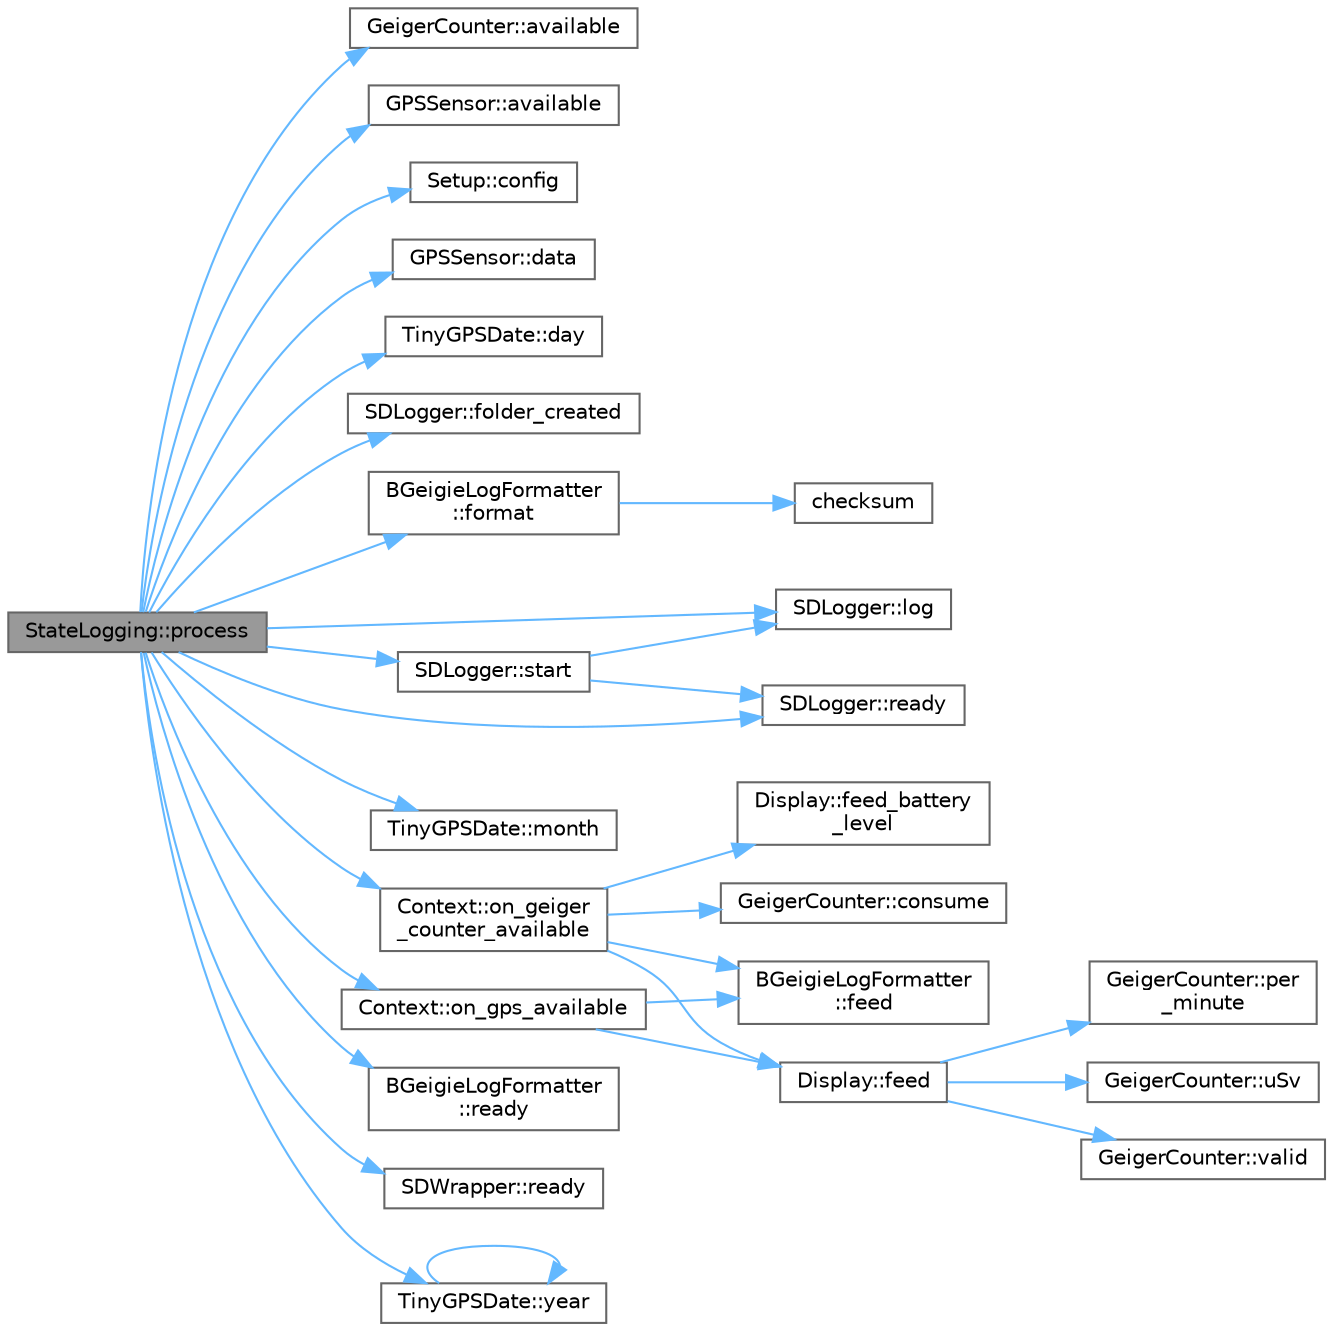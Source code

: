 digraph "StateLogging::process"
{
 // LATEX_PDF_SIZE
  bgcolor="transparent";
  edge [fontname=Helvetica,fontsize=10,labelfontname=Helvetica,labelfontsize=10];
  node [fontname=Helvetica,fontsize=10,shape=box,height=0.2,width=0.4];
  rankdir="LR";
  Node1 [id="Node000001",label="StateLogging::process",height=0.2,width=0.4,color="gray40", fillcolor="grey60", style="filled", fontcolor="black",tooltip=" "];
  Node1 -> Node2 [id="edge1_Node000001_Node000002",color="steelblue1",style="solid",tooltip=" "];
  Node2 [id="Node000002",label="GeigerCounter::available",height=0.2,width=0.4,color="grey40", fillcolor="white", style="filled",URL="$class_geiger_counter.html#a5dc123770811652688f7c8fd1658f381",tooltip=" "];
  Node1 -> Node3 [id="edge2_Node000001_Node000003",color="steelblue1",style="solid",tooltip=" "];
  Node3 [id="Node000003",label="GPSSensor::available",height=0.2,width=0.4,color="grey40", fillcolor="white", style="filled",URL="$class_g_p_s_sensor.html#a2da4cc0a0f3314a2721dfe75e668c46e",tooltip=" "];
  Node1 -> Node4 [id="edge3_Node000001_Node000004",color="steelblue1",style="solid",tooltip=" "];
  Node4 [id="Node000004",label="Setup::config",height=0.2,width=0.4,color="grey40", fillcolor="white", style="filled",URL="$class_setup.html#a973924be0fdd98b6e5a964a2416cf721",tooltip=" "];
  Node1 -> Node5 [id="edge4_Node000001_Node000005",color="steelblue1",style="solid",tooltip=" "];
  Node5 [id="Node000005",label="GPSSensor::data",height=0.2,width=0.4,color="grey40", fillcolor="white", style="filled",URL="$class_g_p_s_sensor.html#a0e3ebafd25a7d5197ddfdcbc5053a260",tooltip=" "];
  Node1 -> Node6 [id="edge5_Node000001_Node000006",color="steelblue1",style="solid",tooltip=" "];
  Node6 [id="Node000006",label="TinyGPSDate::day",height=0.2,width=0.4,color="grey40", fillcolor="white", style="filled",URL="$struct_tiny_g_p_s_date.html#ae8cc5f80c49e328f792d168a44062000",tooltip=" "];
  Node1 -> Node7 [id="edge6_Node000001_Node000007",color="steelblue1",style="solid",tooltip=" "];
  Node7 [id="Node000007",label="SDLogger::folder_created",height=0.2,width=0.4,color="grey40", fillcolor="white", style="filled",URL="$class_s_d_logger.html#a31da366d921e759f5c78253a9cb21a2e",tooltip=" "];
  Node1 -> Node8 [id="edge7_Node000001_Node000008",color="steelblue1",style="solid",tooltip=" "];
  Node8 [id="Node000008",label="BGeigieLogFormatter\l::format",height=0.2,width=0.4,color="grey40", fillcolor="white", style="filled",URL="$class_b_geigie_log_formatter.html#a73f74383a11aa5e2d1c7ddafbeb3f708",tooltip=" "];
  Node8 -> Node9 [id="edge8_Node000008_Node000009",color="steelblue1",style="solid",tooltip=" "];
  Node9 [id="Node000009",label="checksum",height=0.2,width=0.4,color="grey40", fillcolor="white", style="filled",URL="$logger_8cpp.html#a77b34e269d2a6500076f032667578f0b",tooltip=" "];
  Node1 -> Node10 [id="edge9_Node000001_Node000010",color="steelblue1",style="solid",tooltip=" "];
  Node10 [id="Node000010",label="SDLogger::log",height=0.2,width=0.4,color="grey40", fillcolor="white", style="filled",URL="$class_s_d_logger.html#ae96cd0c7555285c7191193be27c52d42",tooltip=" "];
  Node1 -> Node11 [id="edge10_Node000001_Node000011",color="steelblue1",style="solid",tooltip=" "];
  Node11 [id="Node000011",label="TinyGPSDate::month",height=0.2,width=0.4,color="grey40", fillcolor="white", style="filled",URL="$struct_tiny_g_p_s_date.html#a6f3c5b4e72ef28b010f94ac9016315f3",tooltip=" "];
  Node1 -> Node12 [id="edge11_Node000001_Node000012",color="steelblue1",style="solid",tooltip=" "];
  Node12 [id="Node000012",label="Context::on_geiger\l_counter_available",height=0.2,width=0.4,color="grey40", fillcolor="white", style="filled",URL="$class_context.html#a508a6b9c7ed84ea20ef39bfa54607ad4",tooltip=" "];
  Node12 -> Node13 [id="edge12_Node000012_Node000013",color="steelblue1",style="solid",tooltip=" "];
  Node13 [id="Node000013",label="GeigerCounter::consume",height=0.2,width=0.4,color="grey40", fillcolor="white", style="filled",URL="$class_geiger_counter.html#a31310cb1270920b6bf8e183a6eb0ecb6",tooltip=" "];
  Node12 -> Node14 [id="edge13_Node000012_Node000014",color="steelblue1",style="solid",tooltip=" "];
  Node14 [id="Node000014",label="Display::feed",height=0.2,width=0.4,color="grey40", fillcolor="white", style="filled",URL="$class_display.html#a6dfdf5e308b468964627eec5e6de802d",tooltip=" "];
  Node14 -> Node15 [id="edge14_Node000014_Node000015",color="steelblue1",style="solid",tooltip=" "];
  Node15 [id="Node000015",label="GeigerCounter::per\l_minute",height=0.2,width=0.4,color="grey40", fillcolor="white", style="filled",URL="$class_geiger_counter.html#ae659bb900adc79be6557b668b292175e",tooltip=" "];
  Node14 -> Node16 [id="edge15_Node000014_Node000016",color="steelblue1",style="solid",tooltip=" "];
  Node16 [id="Node000016",label="GeigerCounter::uSv",height=0.2,width=0.4,color="grey40", fillcolor="white", style="filled",URL="$class_geiger_counter.html#ae9c292a7188081224cfcd29b7ba070cd",tooltip=" "];
  Node14 -> Node17 [id="edge16_Node000014_Node000017",color="steelblue1",style="solid",tooltip=" "];
  Node17 [id="Node000017",label="GeigerCounter::valid",height=0.2,width=0.4,color="grey40", fillcolor="white", style="filled",URL="$class_geiger_counter.html#a62c418e910486f29ef2b9c09b979756a",tooltip=" "];
  Node12 -> Node18 [id="edge17_Node000012_Node000018",color="steelblue1",style="solid",tooltip=" "];
  Node18 [id="Node000018",label="BGeigieLogFormatter\l::feed",height=0.2,width=0.4,color="grey40", fillcolor="white", style="filled",URL="$class_b_geigie_log_formatter.html#a1c9a69c9790a8bc038b157ced1fcdbe3",tooltip=" "];
  Node12 -> Node19 [id="edge18_Node000012_Node000019",color="steelblue1",style="solid",tooltip=" "];
  Node19 [id="Node000019",label="Display::feed_battery\l_level",height=0.2,width=0.4,color="grey40", fillcolor="white", style="filled",URL="$class_display.html#a00504e9ba16dc10557125c9c8dbc6aa8",tooltip=" "];
  Node1 -> Node20 [id="edge19_Node000001_Node000020",color="steelblue1",style="solid",tooltip=" "];
  Node20 [id="Node000020",label="Context::on_gps_available",height=0.2,width=0.4,color="grey40", fillcolor="white", style="filled",URL="$class_context.html#a402bea63f404fae0790d6bb4f1a011f2",tooltip=" "];
  Node20 -> Node14 [id="edge20_Node000020_Node000014",color="steelblue1",style="solid",tooltip=" "];
  Node20 -> Node18 [id="edge21_Node000020_Node000018",color="steelblue1",style="solid",tooltip=" "];
  Node1 -> Node21 [id="edge22_Node000001_Node000021",color="steelblue1",style="solid",tooltip=" "];
  Node21 [id="Node000021",label="BGeigieLogFormatter\l::ready",height=0.2,width=0.4,color="grey40", fillcolor="white", style="filled",URL="$class_b_geigie_log_formatter.html#a1a53d87a30121624a61a5a32e359b535",tooltip=" "];
  Node1 -> Node22 [id="edge23_Node000001_Node000022",color="steelblue1",style="solid",tooltip=" "];
  Node22 [id="Node000022",label="SDWrapper::ready",height=0.2,width=0.4,color="grey40", fillcolor="white", style="filled",URL="$class_s_d_wrapper.html#a98d58fcf2935bd08e8de1f8b46d2eab9",tooltip=" "];
  Node1 -> Node23 [id="edge24_Node000001_Node000023",color="steelblue1",style="solid",tooltip=" "];
  Node23 [id="Node000023",label="SDLogger::ready",height=0.2,width=0.4,color="grey40", fillcolor="white", style="filled",URL="$class_s_d_logger.html#a5389d9735705f04a9ee50121975543c2",tooltip=" "];
  Node1 -> Node24 [id="edge25_Node000001_Node000024",color="steelblue1",style="solid",tooltip=" "];
  Node24 [id="Node000024",label="SDLogger::start",height=0.2,width=0.4,color="grey40", fillcolor="white", style="filled",URL="$class_s_d_logger.html#af2514db995481908f4821ff13c76635b",tooltip=" "];
  Node24 -> Node10 [id="edge26_Node000024_Node000010",color="steelblue1",style="solid",tooltip=" "];
  Node24 -> Node23 [id="edge27_Node000024_Node000023",color="steelblue1",style="solid",tooltip=" "];
  Node1 -> Node25 [id="edge28_Node000001_Node000025",color="steelblue1",style="solid",tooltip=" "];
  Node25 [id="Node000025",label="TinyGPSDate::year",height=0.2,width=0.4,color="grey40", fillcolor="white", style="filled",URL="$struct_tiny_g_p_s_date.html#ae2cc914fec377b429d99f01204f50d60",tooltip=" "];
  Node25 -> Node25 [id="edge29_Node000025_Node000025",color="steelblue1",style="solid",tooltip=" "];
}
